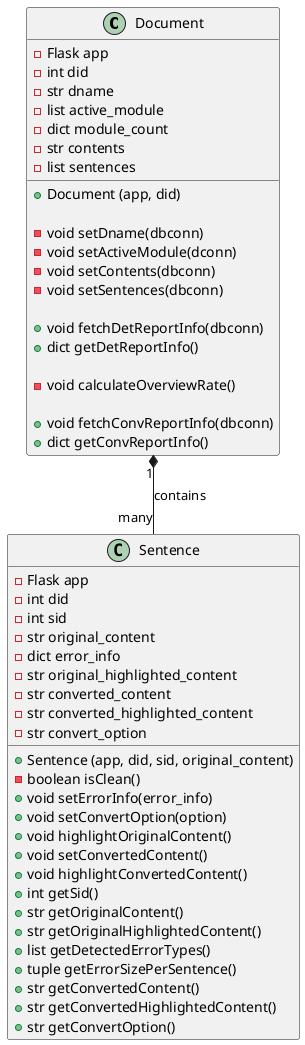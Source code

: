 @startuml
Document "1" *-- "many" Sentence: contains

class Document {
- Flask app
- int did
- str dname
- list active_module
- dict module_count
- str contents
- list sentences

+ Document (app, did)

- void setDname(dbconn)
- void setActiveModule(dconn)
- void setContents(dbconn)
- void setSentences(dbconn)

+ void fetchDetReportInfo(dbconn)
+ dict getDetReportInfo()

- void calculateOverviewRate()

+ void fetchConvReportInfo(dbconn)
+ dict getConvReportInfo()
}

class Sentence {
- Flask app
- int did
- int sid
- str original_content
- dict error_info
- str original_highlighted_content
- str converted_content
- str converted_highlighted_content
- str convert_option

+ Sentence (app, did, sid, original_content)
- boolean isClean()
+ void setErrorInfo(error_info)
+ void setConvertOption(option)
+ void highlightOriginalContent()
+ void setConvertedContent()
+ void highlightConvertedContent()
+ int getSid()
+ str getOriginalContent()
+ str getOriginalHighlightedContent()
+ list getDetectedErrorTypes()
+ tuple getErrorSizePerSentence()
+ str getConvertedContent()
+ str getConvertedHighlightedContent()
+ str getConvertOption()
}
@enduml